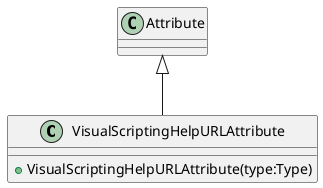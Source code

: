 @startuml
class VisualScriptingHelpURLAttribute {
    + VisualScriptingHelpURLAttribute(type:Type)
}
Attribute <|-- VisualScriptingHelpURLAttribute
@enduml
